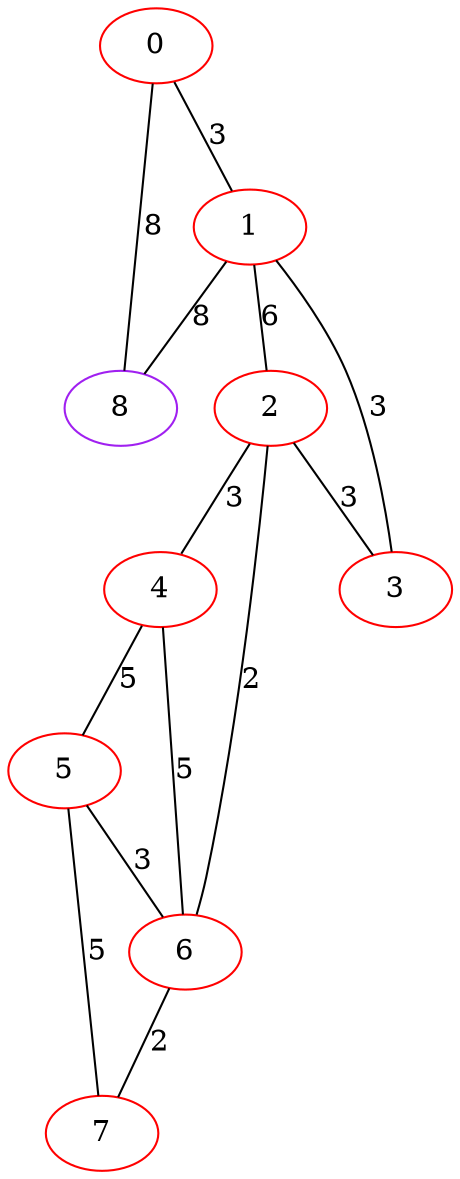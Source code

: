 graph "" {
0 [color=red, weight=1];
1 [color=red, weight=1];
2 [color=red, weight=1];
3 [color=red, weight=1];
4 [color=red, weight=1];
5 [color=red, weight=1];
6 [color=red, weight=1];
7 [color=red, weight=1];
8 [color=purple, weight=4];
0 -- 8  [key=0, label=8];
0 -- 1  [key=0, label=3];
1 -- 8  [key=0, label=8];
1 -- 2  [key=0, label=6];
1 -- 3  [key=0, label=3];
2 -- 3  [key=0, label=3];
2 -- 4  [key=0, label=3];
2 -- 6  [key=0, label=2];
4 -- 5  [key=0, label=5];
4 -- 6  [key=0, label=5];
5 -- 6  [key=0, label=3];
5 -- 7  [key=0, label=5];
6 -- 7  [key=0, label=2];
}
